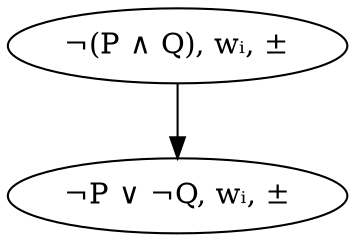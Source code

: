 digraph {
    a [label="¬(P ∧ Q), wᵢ, ±"];
    b [label="¬P ∨ ¬Q, wᵢ, ±"];
    a -> b;
}

digraph {
    a [label="¬(P ∨ Q), wᵢ, ±"];
    b [label="¬P ∧ ¬Q, wᵢ, ±"];
    a -> b;
}

digraph {
    a [label="¬¬P, wᵢ, ±"];
    b [label="P, wᵢ, ±"];
    a -> b;
}

digraph {
    edge [arrowhead=none];
    a [label="P, wᵢ, +"];
    b [label="P, wᵢ, -\n🗲"];
    a -> b;
}
